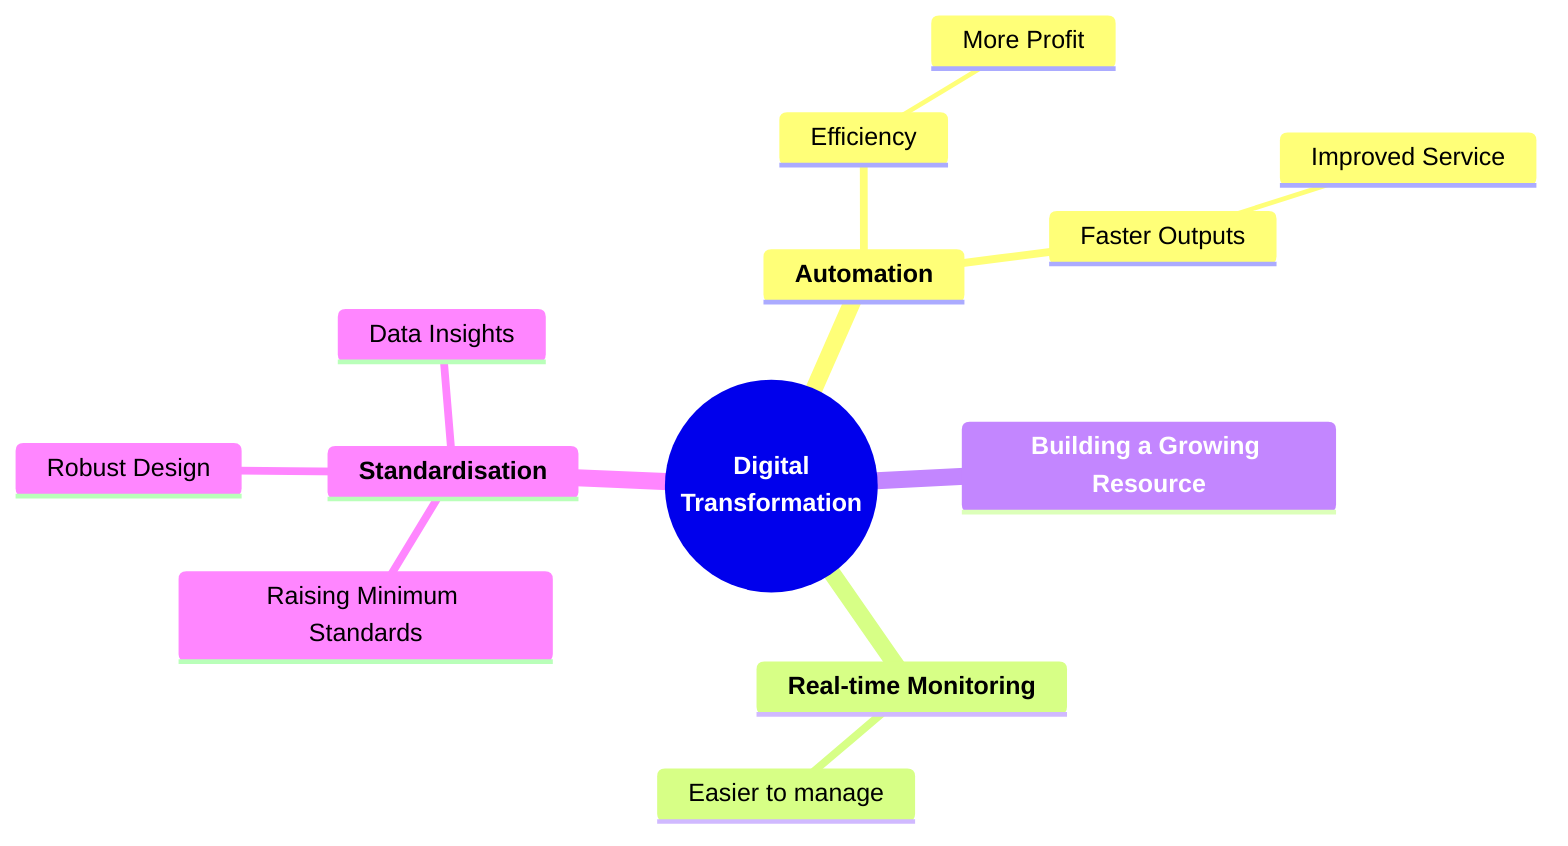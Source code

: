 mindmap
  root((**Digital 
Transformation**))
    **Automation**
      Efficiency
        More Profit
      Faster Outputs
        Improved Service
    **Real-time Monitoring**
      Easier to manage
    **Building a Growing Resource**
    **Standardisation**
      Data Insights
      Raising Minimum Standards
      Robust Design